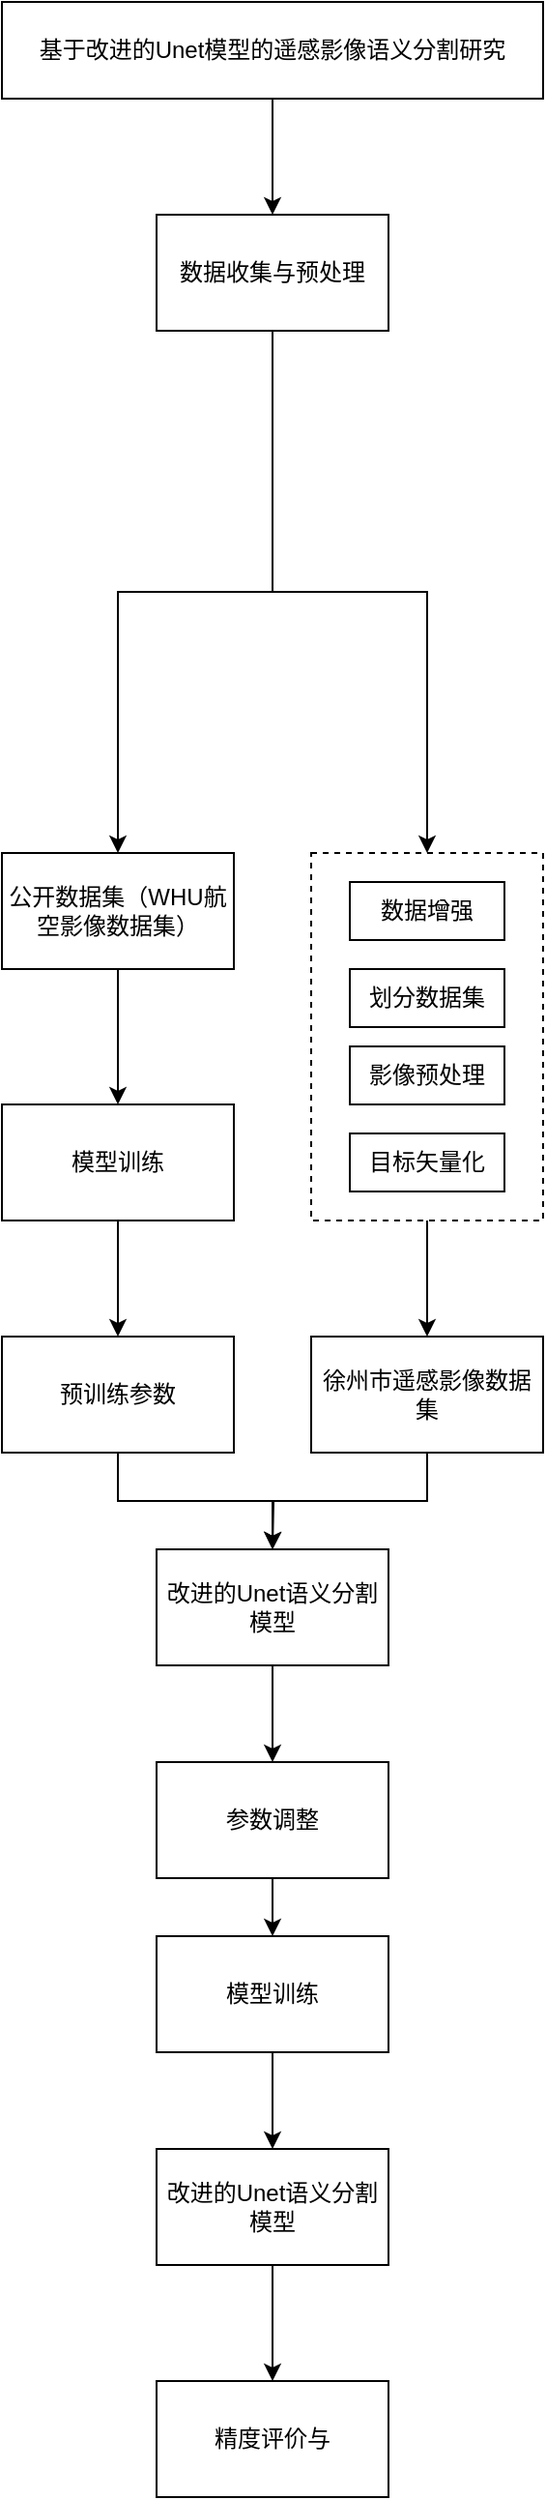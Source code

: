 <mxfile version="18.1.3" type="github">
  <diagram id="C5RBs43oDa-KdzZeNtuy" name="Page-1">
    <mxGraphModel dx="797" dy="627" grid="1" gridSize="10" guides="1" tooltips="1" connect="1" arrows="1" fold="1" page="1" pageScale="1" pageWidth="3300" pageHeight="4681" math="0" shadow="0">
      <root>
        <mxCell id="WIyWlLk6GJQsqaUBKTNV-0" />
        <mxCell id="WIyWlLk6GJQsqaUBKTNV-1" parent="WIyWlLk6GJQsqaUBKTNV-0" />
        <mxCell id="7E32GhYmtQupcfhVes-2-53" style="edgeStyle=orthogonalEdgeStyle;rounded=0;orthogonalLoop=1;jettySize=auto;html=1;exitX=0.5;exitY=1;exitDx=0;exitDy=0;entryX=0.5;entryY=0;entryDx=0;entryDy=0;" edge="1" parent="WIyWlLk6GJQsqaUBKTNV-1" source="7E32GhYmtQupcfhVes-2-48" target="7E32GhYmtQupcfhVes-2-8">
          <mxGeometry relative="1" as="geometry" />
        </mxCell>
        <mxCell id="7E32GhYmtQupcfhVes-2-48" value="" style="whiteSpace=wrap;html=1;rounded=0;fillColor=none;dashed=1;" vertex="1" parent="WIyWlLk6GJQsqaUBKTNV-1">
          <mxGeometry x="360" y="520" width="120" height="190" as="geometry" />
        </mxCell>
        <mxCell id="7E32GhYmtQupcfhVes-2-4" style="edgeStyle=orthogonalEdgeStyle;rounded=0;orthogonalLoop=1;jettySize=auto;html=1;exitX=0.5;exitY=1;exitDx=0;exitDy=0;" edge="1" parent="WIyWlLk6GJQsqaUBKTNV-1" source="7E32GhYmtQupcfhVes-2-3">
          <mxGeometry relative="1" as="geometry">
            <mxPoint x="340" y="190" as="targetPoint" />
          </mxGeometry>
        </mxCell>
        <mxCell id="7E32GhYmtQupcfhVes-2-3" value="基于改进的Unet模型的遥感影像语义分割研究" style="rounded=0;whiteSpace=wrap;html=1;" vertex="1" parent="WIyWlLk6GJQsqaUBKTNV-1">
          <mxGeometry x="200" y="80" width="280" height="50" as="geometry" />
        </mxCell>
        <mxCell id="7E32GhYmtQupcfhVes-2-7" style="edgeStyle=orthogonalEdgeStyle;rounded=0;orthogonalLoop=1;jettySize=auto;html=1;exitX=0.5;exitY=1;exitDx=0;exitDy=0;entryX=0.5;entryY=0;entryDx=0;entryDy=0;" edge="1" parent="WIyWlLk6GJQsqaUBKTNV-1" source="7E32GhYmtQupcfhVes-2-5" target="7E32GhYmtQupcfhVes-2-6">
          <mxGeometry relative="1" as="geometry" />
        </mxCell>
        <mxCell id="7E32GhYmtQupcfhVes-2-49" value="" style="edgeStyle=orthogonalEdgeStyle;rounded=0;orthogonalLoop=1;jettySize=auto;html=1;" edge="1" parent="WIyWlLk6GJQsqaUBKTNV-1" source="7E32GhYmtQupcfhVes-2-5" target="7E32GhYmtQupcfhVes-2-48">
          <mxGeometry relative="1" as="geometry" />
        </mxCell>
        <mxCell id="7E32GhYmtQupcfhVes-2-5" value="数据收集与预处理" style="rounded=0;whiteSpace=wrap;html=1;" vertex="1" parent="WIyWlLk6GJQsqaUBKTNV-1">
          <mxGeometry x="280" y="190" width="120" height="60" as="geometry" />
        </mxCell>
        <mxCell id="7E32GhYmtQupcfhVes-2-47" style="edgeStyle=orthogonalEdgeStyle;rounded=0;orthogonalLoop=1;jettySize=auto;html=1;exitX=0.5;exitY=1;exitDx=0;exitDy=0;" edge="1" parent="WIyWlLk6GJQsqaUBKTNV-1" source="7E32GhYmtQupcfhVes-2-6" target="7E32GhYmtQupcfhVes-2-36">
          <mxGeometry relative="1" as="geometry" />
        </mxCell>
        <mxCell id="7E32GhYmtQupcfhVes-2-6" value="公开数据集（WHU航空影像数据集）" style="rounded=0;whiteSpace=wrap;html=1;" vertex="1" parent="WIyWlLk6GJQsqaUBKTNV-1">
          <mxGeometry x="200" y="520" width="120" height="60" as="geometry" />
        </mxCell>
        <mxCell id="7E32GhYmtQupcfhVes-2-58" style="edgeStyle=orthogonalEdgeStyle;rounded=0;orthogonalLoop=1;jettySize=auto;html=1;exitX=0.5;exitY=1;exitDx=0;exitDy=0;" edge="1" parent="WIyWlLk6GJQsqaUBKTNV-1" source="7E32GhYmtQupcfhVes-2-8">
          <mxGeometry relative="1" as="geometry">
            <mxPoint x="340" y="880" as="targetPoint" />
          </mxGeometry>
        </mxCell>
        <mxCell id="7E32GhYmtQupcfhVes-2-8" value="徐州市遥感影像数据集" style="rounded=0;whiteSpace=wrap;html=1;" vertex="1" parent="WIyWlLk6GJQsqaUBKTNV-1">
          <mxGeometry x="360" y="770" width="120" height="60" as="geometry" />
        </mxCell>
        <mxCell id="7E32GhYmtQupcfhVes-2-30" style="edgeStyle=orthogonalEdgeStyle;rounded=0;orthogonalLoop=1;jettySize=auto;html=1;exitX=0.5;exitY=1;exitDx=0;exitDy=0;entryX=0.5;entryY=0;entryDx=0;entryDy=0;" edge="1" parent="WIyWlLk6GJQsqaUBKTNV-1" source="7E32GhYmtQupcfhVes-2-10" target="7E32GhYmtQupcfhVes-2-31">
          <mxGeometry relative="1" as="geometry">
            <mxPoint x="330" y="1210" as="targetPoint" />
          </mxGeometry>
        </mxCell>
        <mxCell id="7E32GhYmtQupcfhVes-2-10" value="改进的Unet语义分割模型" style="rounded=0;whiteSpace=wrap;html=1;" vertex="1" parent="WIyWlLk6GJQsqaUBKTNV-1">
          <mxGeometry x="280" y="1190" width="120" height="60" as="geometry" />
        </mxCell>
        <mxCell id="7E32GhYmtQupcfhVes-2-23" style="edgeStyle=orthogonalEdgeStyle;rounded=0;orthogonalLoop=1;jettySize=auto;html=1;exitX=0.5;exitY=1;exitDx=0;exitDy=0;" edge="1" parent="WIyWlLk6GJQsqaUBKTNV-1" source="7E32GhYmtQupcfhVes-2-12" target="7E32GhYmtQupcfhVes-2-14">
          <mxGeometry relative="1" as="geometry" />
        </mxCell>
        <mxCell id="7E32GhYmtQupcfhVes-2-12" value="参数调整" style="rounded=0;whiteSpace=wrap;html=1;" vertex="1" parent="WIyWlLk6GJQsqaUBKTNV-1">
          <mxGeometry x="280" y="990" width="120" height="60" as="geometry" />
        </mxCell>
        <mxCell id="7E32GhYmtQupcfhVes-2-29" style="edgeStyle=orthogonalEdgeStyle;rounded=0;orthogonalLoop=1;jettySize=auto;html=1;exitX=0.5;exitY=1;exitDx=0;exitDy=0;entryX=0.5;entryY=0;entryDx=0;entryDy=0;" edge="1" parent="WIyWlLk6GJQsqaUBKTNV-1" source="7E32GhYmtQupcfhVes-2-14" target="7E32GhYmtQupcfhVes-2-10">
          <mxGeometry relative="1" as="geometry" />
        </mxCell>
        <mxCell id="7E32GhYmtQupcfhVes-2-14" value="模型训练" style="rounded=0;whiteSpace=wrap;html=1;" vertex="1" parent="WIyWlLk6GJQsqaUBKTNV-1">
          <mxGeometry x="280" y="1080" width="120" height="60" as="geometry" />
        </mxCell>
        <mxCell id="7E32GhYmtQupcfhVes-2-27" value="数据增强" style="rounded=0;whiteSpace=wrap;html=1;" vertex="1" parent="WIyWlLk6GJQsqaUBKTNV-1">
          <mxGeometry x="380" y="535" width="80" height="30" as="geometry" />
        </mxCell>
        <mxCell id="7E32GhYmtQupcfhVes-2-31" value="精度评价与" style="whiteSpace=wrap;html=1;rounded=0;" vertex="1" parent="WIyWlLk6GJQsqaUBKTNV-1">
          <mxGeometry x="280" y="1310" width="120" height="60" as="geometry" />
        </mxCell>
        <mxCell id="7E32GhYmtQupcfhVes-2-44" value="" style="edgeStyle=orthogonalEdgeStyle;rounded=0;orthogonalLoop=1;jettySize=auto;html=1;" edge="1" parent="WIyWlLk6GJQsqaUBKTNV-1" source="7E32GhYmtQupcfhVes-2-36" target="7E32GhYmtQupcfhVes-2-43">
          <mxGeometry relative="1" as="geometry" />
        </mxCell>
        <mxCell id="7E32GhYmtQupcfhVes-2-36" value="模型训练" style="rounded=0;whiteSpace=wrap;html=1;fillColor=none;" vertex="1" parent="WIyWlLk6GJQsqaUBKTNV-1">
          <mxGeometry x="200" y="650" width="120" height="60" as="geometry" />
        </mxCell>
        <mxCell id="7E32GhYmtQupcfhVes-2-40" value="&lt;div&gt;目标矢量化&lt;/div&gt;" style="whiteSpace=wrap;html=1;rounded=0;" vertex="1" parent="WIyWlLk6GJQsqaUBKTNV-1">
          <mxGeometry x="380" y="665" width="80" height="30" as="geometry" />
        </mxCell>
        <mxCell id="7E32GhYmtQupcfhVes-2-57" style="edgeStyle=orthogonalEdgeStyle;rounded=0;orthogonalLoop=1;jettySize=auto;html=1;exitX=0.5;exitY=1;exitDx=0;exitDy=0;entryX=0.5;entryY=0;entryDx=0;entryDy=0;" edge="1" parent="WIyWlLk6GJQsqaUBKTNV-1" source="7E32GhYmtQupcfhVes-2-43" target="7E32GhYmtQupcfhVes-2-54">
          <mxGeometry relative="1" as="geometry" />
        </mxCell>
        <mxCell id="7E32GhYmtQupcfhVes-2-43" value="预训练参数" style="whiteSpace=wrap;html=1;fillColor=none;rounded=0;" vertex="1" parent="WIyWlLk6GJQsqaUBKTNV-1">
          <mxGeometry x="200" y="770" width="120" height="60" as="geometry" />
        </mxCell>
        <mxCell id="7E32GhYmtQupcfhVes-2-51" value="&lt;br&gt;&lt;div&gt;划分数据集&lt;br&gt;&lt;br&gt;&lt;/div&gt;" style="whiteSpace=wrap;html=1;rounded=0;" vertex="1" parent="WIyWlLk6GJQsqaUBKTNV-1">
          <mxGeometry x="380" y="580" width="80" height="30" as="geometry" />
        </mxCell>
        <mxCell id="7E32GhYmtQupcfhVes-2-52" value="影像预处理" style="whiteSpace=wrap;html=1;rounded=0;" vertex="1" parent="WIyWlLk6GJQsqaUBKTNV-1">
          <mxGeometry x="380" y="620" width="80" height="30" as="geometry" />
        </mxCell>
        <mxCell id="7E32GhYmtQupcfhVes-2-59" style="edgeStyle=orthogonalEdgeStyle;rounded=0;orthogonalLoop=1;jettySize=auto;html=1;exitX=0.5;exitY=1;exitDx=0;exitDy=0;entryX=0.5;entryY=0;entryDx=0;entryDy=0;" edge="1" parent="WIyWlLk6GJQsqaUBKTNV-1" source="7E32GhYmtQupcfhVes-2-54" target="7E32GhYmtQupcfhVes-2-12">
          <mxGeometry relative="1" as="geometry" />
        </mxCell>
        <mxCell id="7E32GhYmtQupcfhVes-2-54" value="改进的Unet语义分割模型" style="rounded=0;whiteSpace=wrap;html=1;" vertex="1" parent="WIyWlLk6GJQsqaUBKTNV-1">
          <mxGeometry x="280" y="880" width="120" height="60" as="geometry" />
        </mxCell>
      </root>
    </mxGraphModel>
  </diagram>
</mxfile>
